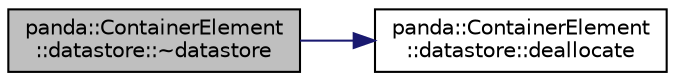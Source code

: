 digraph "panda::ContainerElement::datastore::~datastore"
{
 // INTERACTIVE_SVG=YES
  edge [fontname="Helvetica",fontsize="10",labelfontname="Helvetica",labelfontsize="10"];
  node [fontname="Helvetica",fontsize="10",shape=record];
  rankdir="LR";
  Node1 [label="panda::ContainerElement\l::datastore::~datastore",height=0.2,width=0.4,color="black", fillcolor="grey75", style="filled" fontcolor="black"];
  Node1 -> Node2 [color="midnightblue",fontsize="10",style="solid"];
  Node2 [label="panda::ContainerElement\l::datastore::deallocate",height=0.2,width=0.4,color="black", fillcolor="white", style="filled",URL="$structpanda_1_1ContainerElement_1_1datastore.html#a8827cbb1304b781fcba764a6bf4cbcc1"];
}
